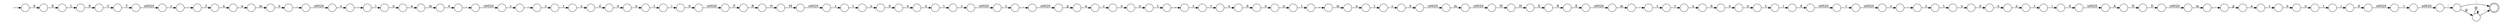 digraph Automaton {
  rankdir = LR;
  0 [shape=circle,label=""];
  0 -> 81 [label="d"]
  1 [shape=circle,label=""];
  1 -> 56 [label="d"]
  2 [shape=circle,label=""];
  2 -> 63 [label="p"]
  3 [shape=circle,label=""];
  3 -> 20 [label="t"]
  4 [shape=circle,label=""];
  4 -> 36 [label="E"]
  5 [shape=circle,label=""];
  5 -> 16 [label="\u0020"]
  6 [shape=circle,label=""];
  6 -> 106 [label="O"]
  7 [shape=circle,label=""];
  7 -> 113 [label="n"]
  8 [shape=circle,label=""];
  8 -> 15 [label="t"]
  9 [shape=circle,label=""];
  9 -> 74 [label="_"]
  10 [shape=circle,label=""];
  10 -> 26 [label="d"]
  11 [shape=circle,label=""];
  11 -> 48 [label="a"]
  12 [shape=circle,label=""];
  12 -> 18 [label="H"]
  13 [shape=circle,label=""];
  13 -> 97 [label="."]
  14 [shape=circle,label=""];
  14 -> 12 [label="W"]
  15 [shape=circle,label=""];
  15 -> 123 [label="_"]
  16 [shape=circle,label=""];
  16 -> 57 [label="s"]
  17 [shape=circle,label=""];
  17 -> 13 [label="s"]
  18 [shape=circle,label=""];
  18 -> 115 [label="E"]
  19 [shape=circle,label=""];
  19 -> 83 [label="\u0020"]
  20 [shape=circle,label=""];
  20 -> 100 [label="i"]
  21 [shape=circle,label=""];
  21 -> 127 [label="s"]
  22 [shape=circle,label=""];
  22 -> 118 [label="\u0020"]
  23 [shape=circle,label=""];
  23 -> 30 [label="\u0020"]
  24 [shape=doublecircle,label=""];
  25 [shape=circle,label=""];
  25 -> 64 [label="N"]
  26 [shape=circle,label=""];
  26 -> 61 [label="\u0020"]
  27 [shape=circle,label=""];
  27 -> 88 [label="t"]
  28 [shape=circle,label=""];
  28 -> 25 [label="A"]
  29 [shape=circle,label=""];
  29 -> 45 [label="u"]
  30 [shape=circle,label=""];
  30 -> 31 [label="m"]
  31 [shape=circle,label=""];
  31 -> 14 [label="\u0020"]
  32 [shape=circle,label=""];
  32 -> 128 [label="d"]
  33 [shape=circle,label=""];
  33 -> 33 [label="@"]
  33 -> 24 [label="'"]
  34 [shape=circle,label=""];
  34 -> 110 [label="e"]
  35 [shape=circle,label=""];
  35 -> 111 [label="e"]
  36 [shape=circle,label=""];
  36 -> 42 [label="\u0020"]
  37 [shape=circle,label=""];
  37 -> 77 [label="."]
  38 [shape=circle,label=""];
  38 -> 102 [label="s"]
  39 [shape=circle,label=""];
  39 -> 66 [label="e"]
  40 [shape=circle,label=""];
  40 -> 72 [label="t"]
  41 [shape=circle,label=""];
  41 -> 75 [label="s"]
  42 [shape=circle,label=""];
  42 -> 37 [label="m"]
  43 [shape=circle,label=""];
  43 -> 55 [label="'"]
  44 [shape=circle,label=""];
  44 -> 94 [label="L"]
  45 [shape=circle,label=""];
  45 -> 129 [label="d"]
  46 [shape=circle,label=""];
  46 -> 119 [label="."]
  47 [shape=circle,label=""];
  47 -> 46 [label="s"]
  48 [shape=circle,label=""];
  48 -> 92 [label="t"]
  49 [shape=circle,label=""];
  49 -> 108 [label="d"]
  50 [shape=circle,label=""];
  50 -> 3 [label="n"]
  51 [shape=circle,label=""];
  51 -> 71 [label="a"]
  52 [shape=circle,label=""];
  52 -> 34 [label="m"]
  53 [shape=circle,label=""];
  53 -> 35 [label="d"]
  54 [shape=circle,label=""];
  54 -> 44 [label="E"]
  55 [shape=circle,label=""];
  55 -> 33 [label="@"]
  55 -> 24 [label="'"]
  56 [shape=circle,label=""];
  56 -> 122 [label="e"]
  57 [shape=circle,label=""];
  57 -> 85 [label="."]
  58 [shape=circle,label=""];
  58 -> 79 [label=","]
  59 [shape=circle,label=""];
  59 -> 80 [label="n"]
  60 [shape=circle,label=""];
  60 -> 2 [label="."]
  61 [shape=circle,label=""];
  61 -> 89 [label="="]
  62 [shape=circle,label=""];
  62 -> 76 [label="."]
  63 [shape=circle,label=""];
  63 -> 121 [label="a"]
  64 [shape=circle,label=""];
  64 -> 19 [label="D"]
  65 [shape=circle,label=""];
  65 -> 91 [label="\u0020"]
  66 [shape=circle,label=""];
  66 -> 8 [label="n"]
  67 [shape=circle,label=""];
  67 -> 21 [label="t"]
  68 [shape=circle,label=""];
  68 -> 78 [label="C"]
  69 [shape=circle,label=""];
  69 -> 120 [label="n"]
  70 [shape=circle,label=""];
  70 -> 112 [label="t"]
  71 [shape=circle,label=""];
  71 -> 125 [label="m"]
  72 [shape=circle,label=""];
  72 -> 53 [label="u"]
  73 [shape=circle,label=""];
  73 -> 62 [label="s"]
  74 [shape=circle,label=""];
  74 -> 11 [label="m"]
  75 [shape=circle,label=""];
  75 -> 87 [label="t"]
  76 [shape=circle,label=""];
  76 -> 40 [label="s"]
  77 [shape=circle,label=""];
  77 -> 70 [label="s"]
  78 [shape=circle,label=""];
  78 -> 107 [label="T"]
  79 [shape=circle,label=""];
  79 -> 47 [label="\u0020"]
  80 [shape=circle,label=""];
  80 -> 9 [label="t"]
  81 [shape=circle,label=""];
  81 -> 103 [label="\u0020"]
  82 [shape=circle,label=""];
  82 -> 51 [label="n"]
  83 [shape=circle,label=""];
  83 -> 60 [label="m"]
  84 [shape=circle,label=""];
  84 -> 6 [label="R"]
  85 [shape=circle,label=""];
  85 -> 117 [label="s"]
  86 [shape=circle,label=""];
  86 -> 0 [label="i"]
  87 [shape=circle,label=""];
  87 -> 1 [label="u"]
  88 [shape=circle,label=""];
  88 -> 104 [label="u"]
  89 [shape=circle,label=""];
  89 -> 73 [label="\u0020"]
  90 [shape=circle,label=""];
  90 -> 39 [label="r"]
  91 [shape=circle,label=""];
  91 -> 84 [label="F"]
  92 [shape=circle,label=""];
  92 -> 114 [label="c"]
  93 [shape=circle,label=""];
  93 -> 109 [label="t"]
  94 [shape=circle,label=""];
  94 -> 68 [label="E"]
  95 [shape=circle,label=""];
  95 -> 96 [label="t"]
  96 [shape=circle,label=""];
  96 -> 10 [label="i"]
  97 [shape=circle,label=""];
  97 -> 82 [label="f"]
  98 [shape=circle,label=""];
  98 -> 59 [label="e"]
  99 [shape=circle,label=""];
  99 -> 7 [label="e"]
  100 [shape=circle,label=""];
  100 -> 65 [label="d"]
  101 [shape=circle,label=""];
  101 -> 95 [label="n"]
  102 [shape=circle,label=""];
  102 -> 22 [label=","]
  103 [shape=circle,label=""];
  103 -> 124 [label="="]
  104 [shape=circle,label=""];
  104 -> 98 [label="d"]
  105 [shape=circle,label=""];
  105 -> 90 [label="a"]
  106 [shape=circle,label=""];
  106 -> 116 [label="M"]
  107 [shape=circle,label=""];
  107 -> 17 [label="\u0020"]
  108 [shape=circle,label=""];
  108 -> 28 [label="\u0020"]
  109 [shape=circle,label=""];
  109 -> 49 [label="i"]
  110 [shape=circle,label=""];
  110 -> 5 [label=","]
  111 [shape=circle,label=""];
  111 -> 93 [label="n"]
  112 [shape=circle,label=""];
  112 -> 32 [label="u"]
  113 [shape=circle,label=""];
  113 -> 86 [label="t"]
  114 [shape=circle,label=""];
  114 -> 23 [label="h"]
  115 [shape=circle,label=""];
  115 -> 4 [label="R"]
  116 [shape=circle,label=""];
  116 -> 41 [label="\u0020"]
  117 [shape=circle,label=""];
  117 -> 29 [label="t"]
  118 [shape=circle,label=""];
  118 -> 105 [label="p"]
  119 [shape=circle,label=""];
  119 -> 69 [label="l"]
  120 [shape=circle,label=""];
  120 -> 52 [label="a"]
  121 [shape=circle,label=""];
  121 -> 99 [label="r"]
  122 [shape=circle,label=""];
  122 -> 67 [label="n"]
  123 [shape=circle,label=""];
  123 -> 27 [label="s"]
  124 [shape=circle,label=""];
  124 -> 43 [label="\u0020"]
  125 [shape=circle,label=""];
  125 -> 58 [label="e"]
  126 [shape=circle,label=""];
  initial [shape=plaintext,label=""];
  initial -> 126
  126 -> 54 [label="S"]
  127 [shape=circle,label=""];
  127 -> 38 [label="\u0020"]
  128 [shape=circle,label=""];
  128 -> 101 [label="e"]
  129 [shape=circle,label=""];
  129 -> 50 [label="e"]
}
